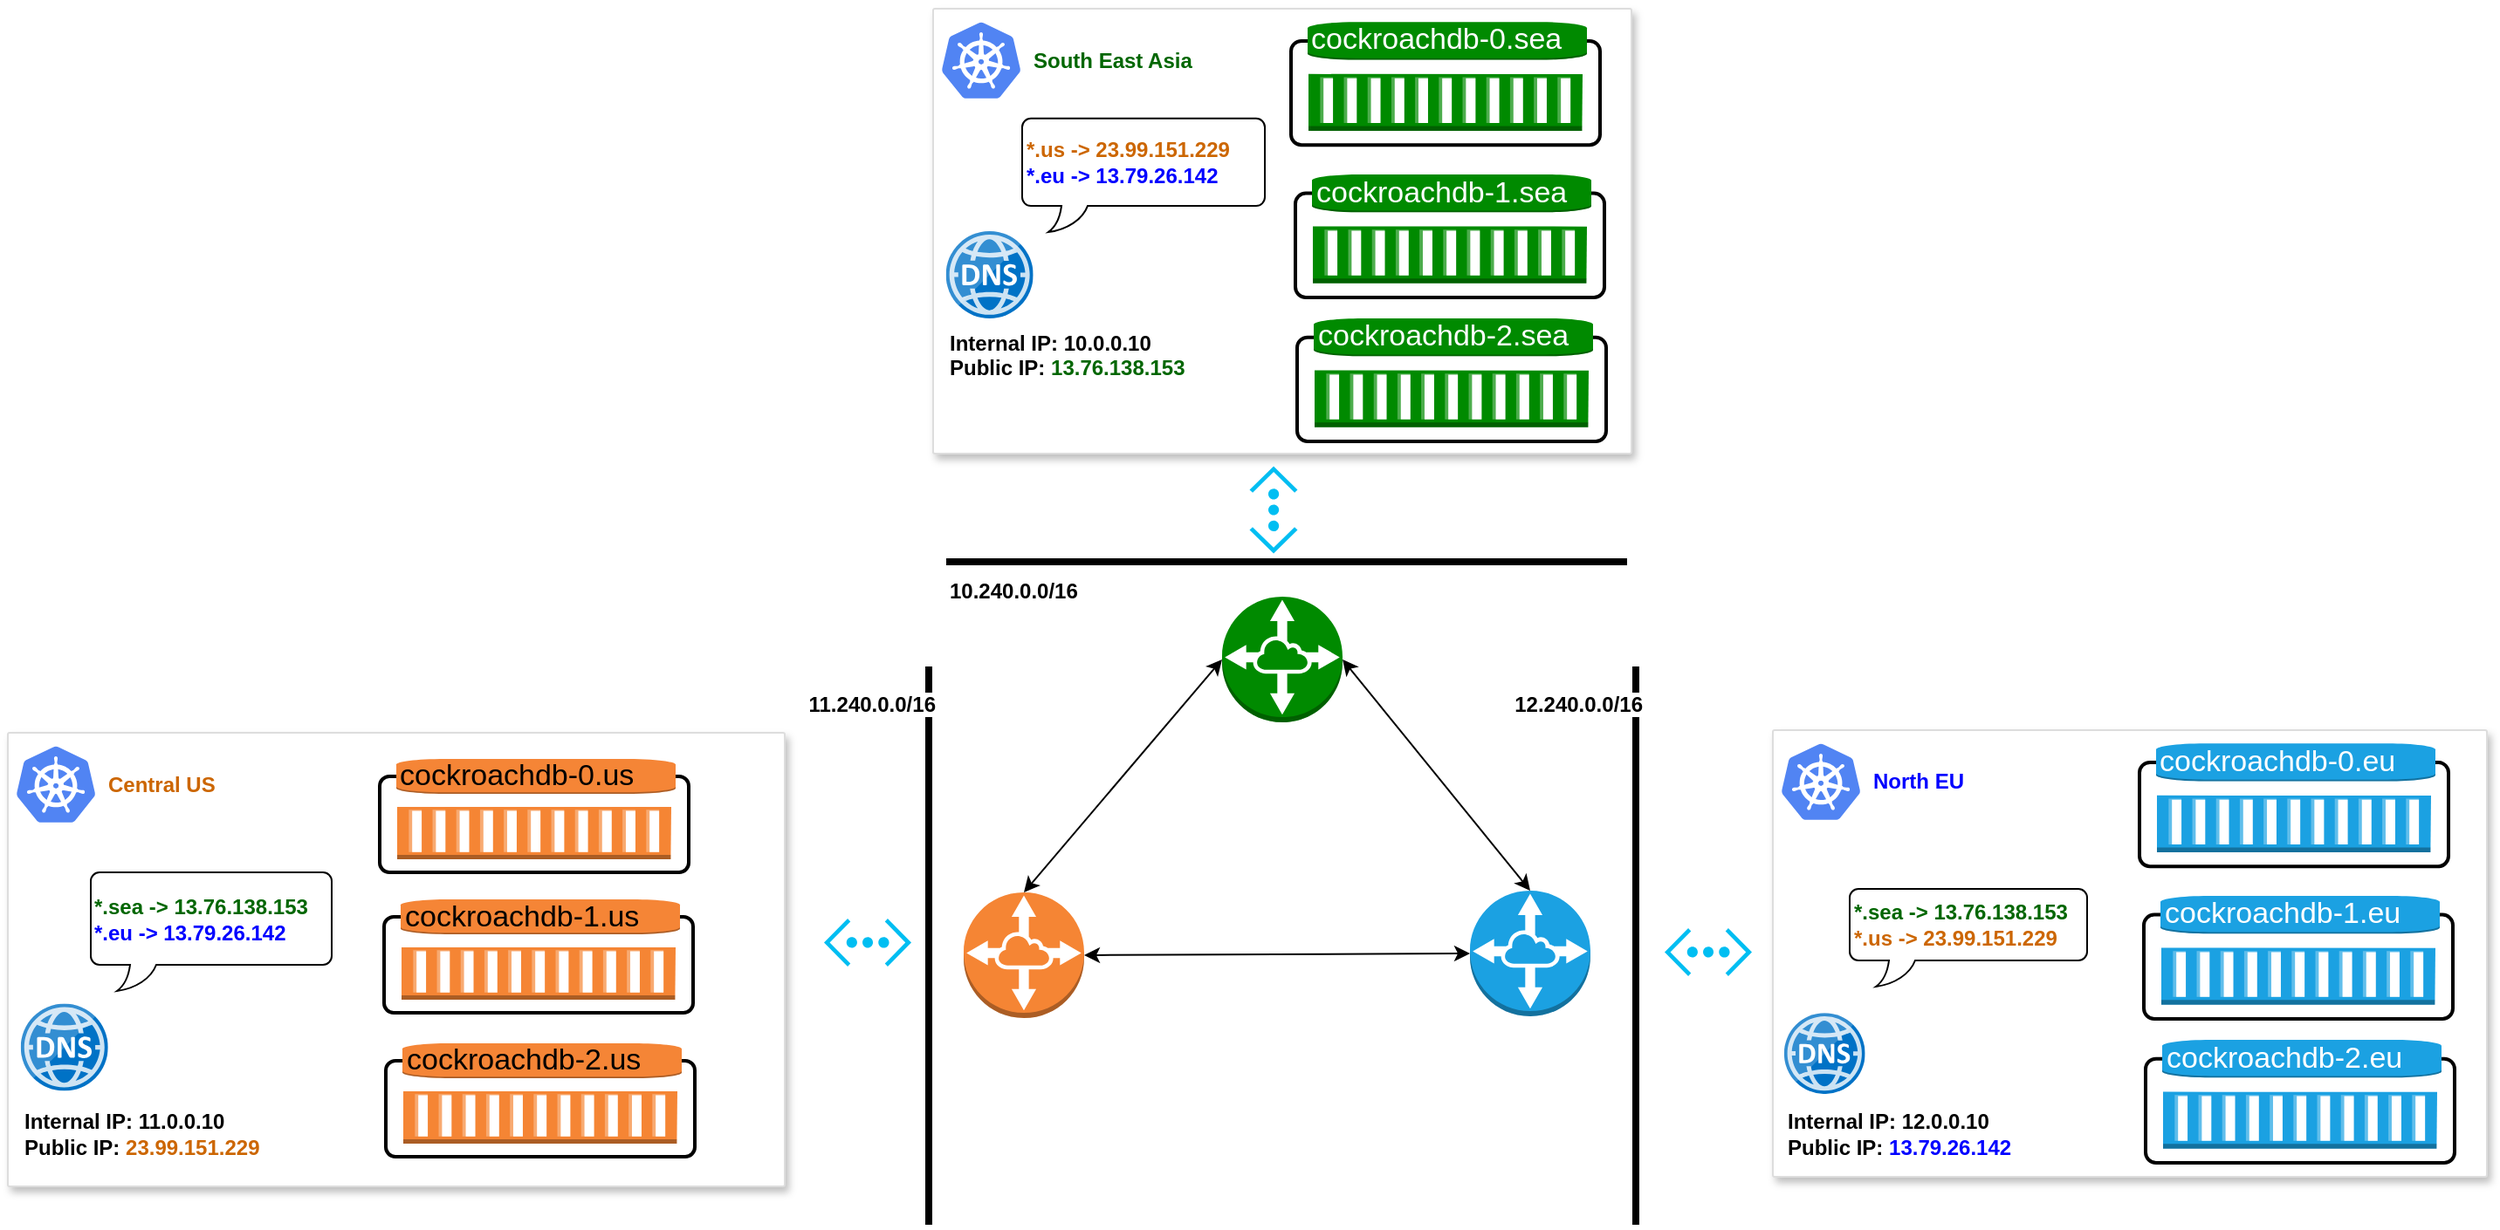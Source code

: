 <mxfile version="10.8.9" type="device"><diagram id="_YS9qgHnyRBIBuO7EKdn" name="Page-1"><mxGraphModel dx="2327" dy="1788" grid="1" gridSize="10" guides="1" tooltips="1" connect="1" arrows="1" fold="1" page="1" pageScale="1" pageWidth="850" pageHeight="1100" math="0" shadow="0"><root><mxCell id="0"/><mxCell id="1" parent="0"/><mxCell id="Sg4jxO_04jOl7GWBgtWW-1" value="" style="strokeColor=#dddddd;fillColor=#ffffff;shadow=1;strokeWidth=1;rounded=1;absoluteArcSize=1;arcSize=2;align=left;labelBorderColor=#006600;" vertex="1" parent="1"><mxGeometry x="202.5" y="-177" width="400" height="255" as="geometry"/></mxCell><mxCell id="Sg4jxO_04jOl7GWBgtWW-2" value="&lt;b&gt;&lt;font color=&quot;#006600&quot;&gt;South East Asia&lt;/font&gt;&lt;/b&gt;" style="dashed=0;connectable=0;html=1;fillColor=#5184F3;strokeColor=none;shape=mxgraph.gcp2.kubernetes_logo;part=1;labelPosition=right;verticalLabelPosition=middle;align=left;verticalAlign=middle;spacingLeft=5;fontColor=#999999;fontSize=12;" vertex="1" parent="Sg4jxO_04jOl7GWBgtWW-1"><mxGeometry width="45" height="43.65" relative="1" as="geometry"><mxPoint x="5" y="7.675" as="offset"/></mxGeometry></mxCell><mxCell id="Sg4jxO_04jOl7GWBgtWW-20" value="&lt;b&gt;Internal IP: 10.0.0.10&lt;br&gt;Public IP: &lt;font color=&quot;#006600&quot;&gt;13.76.138.153&lt;/font&gt;&lt;/b&gt;&lt;br&gt;" style="aspect=fixed;html=1;perimeter=none;align=left;shadow=0;dashed=0;image;fontSize=12;image=img/lib/mscae/DNS.svg;verticalAlign=top;horizontal=1;" vertex="1" parent="Sg4jxO_04jOl7GWBgtWW-1"><mxGeometry x="7.333" y="127.5" width="50" height="50" as="geometry"/></mxCell><mxCell id="Sg4jxO_04jOl7GWBgtWW-31" value="&lt;font color=&quot;#cc6600&quot;&gt;*.us -&amp;gt;&amp;nbsp;23.99.151.229&lt;/font&gt;&lt;br&gt;&lt;font color=&quot;#0000ff&quot;&gt;*.eu -&amp;gt;&amp;nbsp;13.79.26.142&lt;/font&gt;&lt;br&gt;" style="whiteSpace=wrap;html=1;shape=mxgraph.basic.roundRectCallout;dx=30;dy=15;size=5;boundedLbl=1;align=left;fontStyle=1" vertex="1" parent="Sg4jxO_04jOl7GWBgtWW-1"><mxGeometry x="51" y="62.936" width="139" height="65.106" as="geometry"/></mxCell><mxCell id="Sg4jxO_04jOl7GWBgtWW-46" value="" style="rounded=1;arcSize=10;dashed=0;strokeColor=#000000;fillColor=none;gradientColor=none;strokeWidth=2;align=left;" vertex="1" parent="Sg4jxO_04jOl7GWBgtWW-1"><mxGeometry x="205" y="18.447" width="177" height="59.681" as="geometry"/></mxCell><mxCell id="Sg4jxO_04jOl7GWBgtWW-47" value="" style="outlineConnect=0;dashed=0;verticalLabelPosition=bottom;verticalAlign=top;align=center;html=1;shape=mxgraph.aws3.ec2_compute_container;fillColor=#008a00;strokeColor=#005700;fontColor=#ffffff;" vertex="1" parent="Sg4jxO_04jOl7GWBgtWW-1"><mxGeometry x="215" y="37.436" width="157" height="32.553" as="geometry"/></mxCell><mxCell id="Sg4jxO_04jOl7GWBgtWW-48" value="cockroachdb-0.sea" style="dashed=0;html=1;shape=mxgraph.aws3.instance;fillColor=#008a00;dashed=0;align=left;fontSize=17;strokeColor=#005700;fontColor=#ffffff;" vertex="1" parent="Sg4jxO_04jOl7GWBgtWW-1"><mxGeometry x="214.5" y="7.596" width="160" height="21.702" as="geometry"/></mxCell><mxCell id="Sg4jxO_04jOl7GWBgtWW-49" value="" style="rounded=1;arcSize=10;dashed=0;strokeColor=#000000;fillColor=none;gradientColor=none;strokeWidth=2;align=left;" vertex="1" parent="Sg4jxO_04jOl7GWBgtWW-1"><mxGeometry x="207.5" y="105.798" width="177" height="59.681" as="geometry"/></mxCell><mxCell id="Sg4jxO_04jOl7GWBgtWW-50" value="" style="outlineConnect=0;dashed=0;verticalLabelPosition=bottom;verticalAlign=top;align=center;html=1;shape=mxgraph.aws3.ec2_compute_container;fillColor=#008a00;strokeColor=#005700;fontColor=#ffffff;" vertex="1" parent="Sg4jxO_04jOl7GWBgtWW-1"><mxGeometry x="217.5" y="124.787" width="157" height="32.553" as="geometry"/></mxCell><mxCell id="Sg4jxO_04jOl7GWBgtWW-51" value="cockroachdb-1.sea" style="dashed=0;html=1;shape=mxgraph.aws3.instance;fillColor=#008a00;dashed=0;align=left;fontSize=17;strokeColor=#005700;fontColor=#ffffff;" vertex="1" parent="Sg4jxO_04jOl7GWBgtWW-1"><mxGeometry x="217" y="94.947" width="160" height="21.702" as="geometry"/></mxCell><mxCell id="Sg4jxO_04jOl7GWBgtWW-52" value="" style="rounded=1;arcSize=10;dashed=0;strokeColor=#000000;fillColor=none;gradientColor=none;strokeWidth=2;align=left;" vertex="1" parent="Sg4jxO_04jOl7GWBgtWW-1"><mxGeometry x="208.5" y="188.319" width="177" height="59.681" as="geometry"/></mxCell><mxCell id="Sg4jxO_04jOl7GWBgtWW-53" value="" style="outlineConnect=0;dashed=0;verticalLabelPosition=bottom;verticalAlign=top;align=center;html=1;shape=mxgraph.aws3.ec2_compute_container;fillColor=#008a00;strokeColor=#005700;fontColor=#ffffff;" vertex="1" parent="Sg4jxO_04jOl7GWBgtWW-1"><mxGeometry x="218.5" y="207.309" width="157" height="32.553" as="geometry"/></mxCell><mxCell id="Sg4jxO_04jOl7GWBgtWW-54" value="cockroachdb-2.sea" style="dashed=0;html=1;shape=mxgraph.aws3.instance;fillColor=#008a00;dashed=0;align=left;fontSize=17;strokeColor=#005700;fontColor=#ffffff;" vertex="1" parent="Sg4jxO_04jOl7GWBgtWW-1"><mxGeometry x="218" y="177.468" width="160" height="21.702" as="geometry"/></mxCell><mxCell id="Sg4jxO_04jOl7GWBgtWW-3" value="" style="strokeColor=#dddddd;fillColor=#ffffff;shadow=1;strokeWidth=1;rounded=1;absoluteArcSize=1;arcSize=2;labelBorderColor=#CC6600;" vertex="1" parent="1"><mxGeometry x="-327.5" y="238" width="445" height="260" as="geometry"/></mxCell><mxCell id="Sg4jxO_04jOl7GWBgtWW-4" value="&lt;b&gt;&lt;font color=&quot;#cc6600&quot;&gt;Central US&lt;/font&gt;&lt;/b&gt;" style="dashed=0;connectable=0;html=1;fillColor=#5184F3;strokeColor=none;shape=mxgraph.gcp2.kubernetes_logo;part=1;labelPosition=right;verticalLabelPosition=middle;align=left;verticalAlign=middle;spacingLeft=5;fontColor=#999999;fontSize=12;" vertex="1" parent="Sg4jxO_04jOl7GWBgtWW-3"><mxGeometry width="45" height="43.65" relative="1" as="geometry"><mxPoint x="5" y="7.675" as="offset"/></mxGeometry></mxCell><mxCell id="Sg4jxO_04jOl7GWBgtWW-18" value="&lt;b&gt;Internal IP: 11.0.0.10&lt;br&gt;Public IP: &lt;font color=&quot;#cc6600&quot;&gt;23.99.151.229&lt;/font&gt;&lt;/b&gt;&lt;br&gt;" style="aspect=fixed;html=1;perimeter=none;align=left;shadow=0;dashed=0;image;fontSize=12;image=img/lib/mscae/DNS.svg;verticalAlign=middle;horizontal=1;" vertex="1" parent="Sg4jxO_04jOl7GWBgtWW-3"><mxGeometry x="7.378" y="155.297" width="50" height="50" as="geometry"/></mxCell><mxCell id="Sg4jxO_04jOl7GWBgtWW-30" value="&lt;font color=&quot;#006600&quot;&gt;*.sea -&amp;gt;&amp;nbsp;13.76.138.153&lt;/font&gt;&lt;br&gt;&lt;font color=&quot;#0000ff&quot;&gt;*.eu -&amp;gt;&amp;nbsp;13.79.26.142&lt;/font&gt;&lt;br&gt;" style="whiteSpace=wrap;html=1;shape=mxgraph.basic.roundRectCallout;dx=30;dy=15;size=5;boundedLbl=1;align=left;fontStyle=1" vertex="1" parent="Sg4jxO_04jOl7GWBgtWW-3"><mxGeometry x="47.5" y="80" width="138" height="68" as="geometry"/></mxCell><mxCell id="Sg4jxO_04jOl7GWBgtWW-33" value="" style="rounded=1;arcSize=10;dashed=0;strokeColor=#000000;fillColor=none;gradientColor=none;strokeWidth=2;align=left;" vertex="1" parent="Sg4jxO_04jOl7GWBgtWW-3"><mxGeometry x="213" y="25" width="177" height="55" as="geometry"/></mxCell><mxCell id="Sg4jxO_04jOl7GWBgtWW-35" value="" style="outlineConnect=0;dashed=0;verticalLabelPosition=bottom;verticalAlign=top;align=center;html=1;shape=mxgraph.aws3.ec2_compute_container;fillColor=#F58534;gradientColor=none;" vertex="1" parent="Sg4jxO_04jOl7GWBgtWW-3"><mxGeometry x="223" y="42.5" width="157" height="30" as="geometry"/></mxCell><mxCell id="Sg4jxO_04jOl7GWBgtWW-34" value="cockroachdb-0.us" style="dashed=0;html=1;shape=mxgraph.aws3.instance;fillColor=#F58536;gradientColor=none;dashed=0;align=left;fontSize=17;" vertex="1" parent="Sg4jxO_04jOl7GWBgtWW-3"><mxGeometry x="222.5" y="15" width="160" height="20" as="geometry"/></mxCell><mxCell id="Sg4jxO_04jOl7GWBgtWW-40" value="" style="rounded=1;arcSize=10;dashed=0;strokeColor=#000000;fillColor=none;gradientColor=none;strokeWidth=2;align=left;" vertex="1" parent="Sg4jxO_04jOl7GWBgtWW-3"><mxGeometry x="215.5" y="105.5" width="177" height="55" as="geometry"/></mxCell><mxCell id="Sg4jxO_04jOl7GWBgtWW-41" value="" style="outlineConnect=0;dashed=0;verticalLabelPosition=bottom;verticalAlign=top;align=center;html=1;shape=mxgraph.aws3.ec2_compute_container;fillColor=#F58534;gradientColor=none;" vertex="1" parent="Sg4jxO_04jOl7GWBgtWW-3"><mxGeometry x="225.5" y="123" width="157" height="30" as="geometry"/></mxCell><mxCell id="Sg4jxO_04jOl7GWBgtWW-42" value="cockroachdb-1.us" style="dashed=0;html=1;shape=mxgraph.aws3.instance;fillColor=#F58536;gradientColor=none;dashed=0;align=left;fontSize=17;" vertex="1" parent="Sg4jxO_04jOl7GWBgtWW-3"><mxGeometry x="225" y="95.5" width="160" height="20" as="geometry"/></mxCell><mxCell id="Sg4jxO_04jOl7GWBgtWW-43" value="" style="rounded=1;arcSize=10;dashed=0;strokeColor=#000000;fillColor=none;gradientColor=none;strokeWidth=2;align=left;" vertex="1" parent="Sg4jxO_04jOl7GWBgtWW-3"><mxGeometry x="216.5" y="188" width="177" height="55" as="geometry"/></mxCell><mxCell id="Sg4jxO_04jOl7GWBgtWW-44" value="" style="outlineConnect=0;dashed=0;verticalLabelPosition=bottom;verticalAlign=top;align=center;html=1;shape=mxgraph.aws3.ec2_compute_container;fillColor=#F58534;gradientColor=none;" vertex="1" parent="Sg4jxO_04jOl7GWBgtWW-3"><mxGeometry x="226.5" y="205.5" width="157" height="30" as="geometry"/></mxCell><mxCell id="Sg4jxO_04jOl7GWBgtWW-45" value="cockroachdb-2.us" style="dashed=0;html=1;shape=mxgraph.aws3.instance;fillColor=#F58536;gradientColor=none;dashed=0;align=left;fontSize=17;" vertex="1" parent="Sg4jxO_04jOl7GWBgtWW-3"><mxGeometry x="226" y="178" width="160" height="20" as="geometry"/></mxCell><mxCell id="Sg4jxO_04jOl7GWBgtWW-7" value="&lt;span&gt;10.240.0.0/16&lt;/span&gt;" style="line;strokeWidth=4;html=1;perimeter=backbonePerimeter;points=[];outlineConnect=0;align=left;fontStyle=1" vertex="1" parent="1"><mxGeometry x="210" y="135" width="390" height="10" as="geometry"/></mxCell><mxCell id="Sg4jxO_04jOl7GWBgtWW-8" value="&lt;span&gt;11.240.0.0/16&lt;/span&gt;" style="line;strokeWidth=4;direction=south;html=1;perimeter=backbonePerimeter;points=[];outlineConnect=0;align=right;fontStyle=1" vertex="1" parent="1"><mxGeometry x="195" y="200" width="10" height="320" as="geometry"/></mxCell><mxCell id="Sg4jxO_04jOl7GWBgtWW-5" value="" style="strokeColor=#dddddd;fillColor=#ffffff;shadow=1;strokeWidth=1;rounded=1;absoluteArcSize=1;arcSize=2;align=center;labelBorderColor=#0000FF;" vertex="1" parent="1"><mxGeometry x="683.5" y="236.5" width="409" height="256" as="geometry"/></mxCell><mxCell id="Sg4jxO_04jOl7GWBgtWW-6" value="&lt;b&gt;&lt;font color=&quot;#0000ff&quot;&gt;North EU&lt;/font&gt;&lt;/b&gt;" style="dashed=0;connectable=0;html=1;fillColor=#5184F3;strokeColor=none;shape=mxgraph.gcp2.kubernetes_logo;part=1;labelPosition=right;verticalLabelPosition=middle;align=left;verticalAlign=middle;spacingLeft=5;fontColor=#999999;fontSize=12;" vertex="1" parent="Sg4jxO_04jOl7GWBgtWW-5"><mxGeometry width="45" height="43.65" relative="1" as="geometry"><mxPoint x="5" y="7.675" as="offset"/></mxGeometry></mxCell><mxCell id="Sg4jxO_04jOl7GWBgtWW-19" value="&lt;b&gt;Internal IP: 12.0.0.10&lt;br&gt;Public IP: &lt;font color=&quot;#0000ff&quot;&gt;13.79.26.142&lt;/font&gt;&lt;/b&gt;&lt;br&gt;" style="aspect=fixed;html=1;perimeter=none;align=left;shadow=0;dashed=0;image;fontSize=12;image=img/lib/mscae/DNS.svg;verticalAlign=middle;direction=west;flipH=1;flipV=1;" vertex="1" parent="Sg4jxO_04jOl7GWBgtWW-5"><mxGeometry x="6.45" y="162.133" width="46.377" height="46.377" as="geometry"/></mxCell><mxCell id="Sg4jxO_04jOl7GWBgtWW-32" value="&lt;font color=&quot;#006600&quot;&gt;*.sea -&amp;gt;&amp;nbsp;13.76.138.153&lt;/font&gt;&lt;br&gt;&lt;font color=&quot;#cc6600&quot;&gt;*.us -&amp;gt;&amp;nbsp;23.99.151.229&lt;/font&gt;&lt;br&gt;" style="whiteSpace=wrap;html=1;shape=mxgraph.basic.roundRectCallout;dx=30;dy=15;size=5;boundedLbl=1;align=left;fontStyle=1" vertex="1" parent="Sg4jxO_04jOl7GWBgtWW-5"><mxGeometry x="44" y="91" width="136" height="56" as="geometry"/></mxCell><mxCell id="Sg4jxO_04jOl7GWBgtWW-62" value="" style="rounded=1;arcSize=10;dashed=0;strokeColor=#000000;fillColor=none;gradientColor=none;strokeWidth=2;align=left;" vertex="1" parent="Sg4jxO_04jOl7GWBgtWW-5"><mxGeometry x="210" y="18.447" width="177" height="59.681" as="geometry"/></mxCell><mxCell id="Sg4jxO_04jOl7GWBgtWW-63" value="" style="outlineConnect=0;dashed=0;verticalLabelPosition=bottom;verticalAlign=top;align=center;html=1;shape=mxgraph.aws3.ec2_compute_container;fillColor=#1ba1e2;strokeColor=#006EAF;fontColor=#ffffff;" vertex="1" parent="Sg4jxO_04jOl7GWBgtWW-5"><mxGeometry x="220" y="37.436" width="157" height="32.553" as="geometry"/></mxCell><mxCell id="Sg4jxO_04jOl7GWBgtWW-64" value="cockroachdb-0.eu" style="dashed=0;html=1;shape=mxgraph.aws3.instance;fillColor=#1ba1e2;dashed=0;align=left;fontSize=17;strokeColor=#006EAF;fontColor=#ffffff;" vertex="1" parent="Sg4jxO_04jOl7GWBgtWW-5"><mxGeometry x="219.5" y="7.596" width="160" height="21.702" as="geometry"/></mxCell><mxCell id="Sg4jxO_04jOl7GWBgtWW-65" value="" style="rounded=1;arcSize=10;dashed=0;strokeColor=#000000;fillColor=none;gradientColor=none;strokeWidth=2;align=left;" vertex="1" parent="Sg4jxO_04jOl7GWBgtWW-5"><mxGeometry x="212.5" y="105.798" width="177" height="59.681" as="geometry"/></mxCell><mxCell id="Sg4jxO_04jOl7GWBgtWW-66" value="" style="outlineConnect=0;dashed=0;verticalLabelPosition=bottom;verticalAlign=top;align=center;html=1;shape=mxgraph.aws3.ec2_compute_container;fillColor=#1ba1e2;strokeColor=#006EAF;fontColor=#ffffff;" vertex="1" parent="Sg4jxO_04jOl7GWBgtWW-5"><mxGeometry x="222.5" y="124.787" width="157" height="32.553" as="geometry"/></mxCell><mxCell id="Sg4jxO_04jOl7GWBgtWW-67" value="cockroachdb-1.eu" style="dashed=0;html=1;shape=mxgraph.aws3.instance;fillColor=#1ba1e2;dashed=0;align=left;fontSize=17;strokeColor=#006EAF;fontColor=#ffffff;" vertex="1" parent="Sg4jxO_04jOl7GWBgtWW-5"><mxGeometry x="222" y="94.947" width="160" height="21.702" as="geometry"/></mxCell><mxCell id="Sg4jxO_04jOl7GWBgtWW-68" value="" style="rounded=1;arcSize=10;dashed=0;strokeColor=#000000;fillColor=none;gradientColor=none;strokeWidth=2;align=left;" vertex="1" parent="Sg4jxO_04jOl7GWBgtWW-5"><mxGeometry x="213.5" y="188.319" width="177" height="59.681" as="geometry"/></mxCell><mxCell id="Sg4jxO_04jOl7GWBgtWW-69" value="" style="outlineConnect=0;dashed=0;verticalLabelPosition=bottom;verticalAlign=top;align=center;html=1;shape=mxgraph.aws3.ec2_compute_container;fillColor=#1ba1e2;strokeColor=#006EAF;fontColor=#ffffff;" vertex="1" parent="Sg4jxO_04jOl7GWBgtWW-5"><mxGeometry x="223.5" y="207.309" width="157" height="32.553" as="geometry"/></mxCell><mxCell id="Sg4jxO_04jOl7GWBgtWW-70" value="cockroachdb-2.eu" style="dashed=0;html=1;shape=mxgraph.aws3.instance;fillColor=#1ba1e2;dashed=0;align=left;fontSize=17;strokeColor=#006EAF;fontColor=#ffffff;" vertex="1" parent="Sg4jxO_04jOl7GWBgtWW-5"><mxGeometry x="223" y="177.468" width="160" height="21.702" as="geometry"/></mxCell><mxCell id="Sg4jxO_04jOl7GWBgtWW-9" value="&lt;span&gt;12.240.0.0/16&lt;/span&gt;" style="line;strokeWidth=4;direction=south;html=1;perimeter=backbonePerimeter;points=[];outlineConnect=0;align=right;verticalAlign=top;horizontal=1;fontStyle=1" vertex="1" parent="1"><mxGeometry x="600" y="200" width="10" height="320" as="geometry"/></mxCell><mxCell id="Sg4jxO_04jOl7GWBgtWW-10" value="" style="outlineConnect=0;dashed=0;verticalLabelPosition=bottom;verticalAlign=top;align=center;html=1;shape=mxgraph.aws3.vpc_peering;fillColor=#008a00;strokeColor=#005700;fontColor=#ffffff;" vertex="1" parent="1"><mxGeometry x="368" y="160" width="69" height="72" as="geometry"/></mxCell><mxCell id="Sg4jxO_04jOl7GWBgtWW-11" value="" style="outlineConnect=0;dashed=0;verticalLabelPosition=bottom;verticalAlign=top;align=center;html=1;shape=mxgraph.aws3.vpc_peering;fillColor=#F58534;gradientColor=none;" vertex="1" parent="1"><mxGeometry x="220" y="329.5" width="69" height="72" as="geometry"/></mxCell><mxCell id="Sg4jxO_04jOl7GWBgtWW-12" value="" style="outlineConnect=0;dashed=0;verticalLabelPosition=bottom;verticalAlign=top;align=center;html=1;shape=mxgraph.aws3.vpc_peering;fillColor=#1ba1e2;strokeColor=#006EAF;fontColor=#ffffff;" vertex="1" parent="1"><mxGeometry x="510" y="328.5" width="69" height="72" as="geometry"/></mxCell><mxCell id="Sg4jxO_04jOl7GWBgtWW-14" value="" style="endArrow=classic;startArrow=classic;html=1;entryX=0;entryY=0.5;entryDx=0;entryDy=0;entryPerimeter=0;exitX=0.5;exitY=0;exitDx=0;exitDy=0;exitPerimeter=0;" edge="1" parent="1" source="Sg4jxO_04jOl7GWBgtWW-11" target="Sg4jxO_04jOl7GWBgtWW-10"><mxGeometry width="50" height="50" relative="1" as="geometry"><mxPoint x="40" y="460" as="sourcePoint"/><mxPoint x="90" y="410" as="targetPoint"/></mxGeometry></mxCell><mxCell id="Sg4jxO_04jOl7GWBgtWW-15" value="" style="endArrow=classic;startArrow=classic;html=1;entryX=1;entryY=0.5;entryDx=0;entryDy=0;entryPerimeter=0;exitX=0.5;exitY=0;exitDx=0;exitDy=0;exitPerimeter=0;" edge="1" parent="1" source="Sg4jxO_04jOl7GWBgtWW-12" target="Sg4jxO_04jOl7GWBgtWW-10"><mxGeometry width="50" height="50" relative="1" as="geometry"><mxPoint x="40" y="460" as="sourcePoint"/><mxPoint x="90" y="410" as="targetPoint"/></mxGeometry></mxCell><mxCell id="Sg4jxO_04jOl7GWBgtWW-16" value="" style="endArrow=classic;startArrow=classic;html=1;entryX=0;entryY=0.5;entryDx=0;entryDy=0;entryPerimeter=0;exitX=1;exitY=0.5;exitDx=0;exitDy=0;exitPerimeter=0;" edge="1" parent="1" source="Sg4jxO_04jOl7GWBgtWW-11" target="Sg4jxO_04jOl7GWBgtWW-12"><mxGeometry width="50" height="50" relative="1" as="geometry"><mxPoint x="40" y="460" as="sourcePoint"/><mxPoint x="90" y="410" as="targetPoint"/></mxGeometry></mxCell><mxCell id="Sg4jxO_04jOl7GWBgtWW-71" value="" style="verticalLabelPosition=bottom;html=1;verticalAlign=top;align=center;strokeColor=none;fillColor=#00BEF2;shape=mxgraph.azure.virtual_network;pointerEvents=1;fontSize=17;direction=south;" vertex="1" parent="1"><mxGeometry x="383.75" y="85.25" width="27.5" height="50" as="geometry"/></mxCell><mxCell id="Sg4jxO_04jOl7GWBgtWW-73" value="" style="verticalLabelPosition=bottom;html=1;verticalAlign=top;align=center;strokeColor=none;fillColor=#00BEF2;shape=mxgraph.azure.virtual_network;pointerEvents=1;fontSize=17;" vertex="1" parent="1"><mxGeometry x="140" y="344.5" width="50" height="27.5" as="geometry"/></mxCell><mxCell id="Sg4jxO_04jOl7GWBgtWW-74" value="" style="verticalLabelPosition=bottom;html=1;verticalAlign=top;align=center;strokeColor=none;fillColor=#00BEF2;shape=mxgraph.azure.virtual_network;pointerEvents=1;fontSize=17;" vertex="1" parent="1"><mxGeometry x="621.5" y="350" width="50" height="27.5" as="geometry"/></mxCell></root></mxGraphModel></diagram></mxfile>